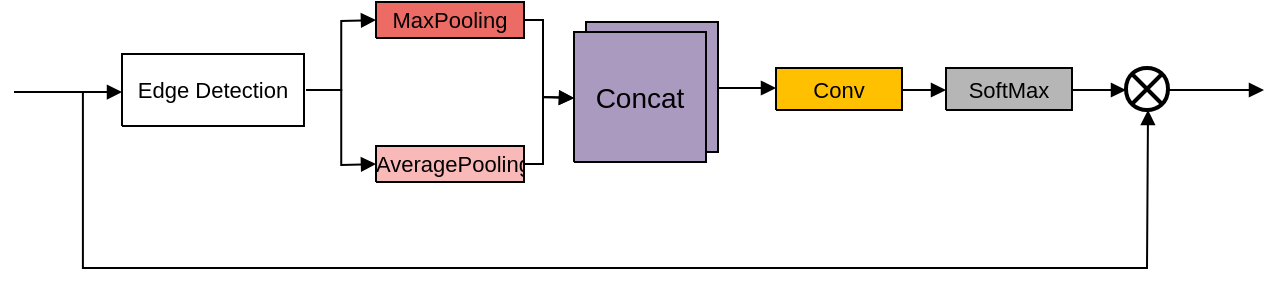<mxfile version="21.4.0" type="github">
  <diagram name="页-1" id="Devt-6vzbEHUXkd9aocY">
    <mxGraphModel dx="782" dy="413" grid="1" gridSize="10" guides="1" tooltips="1" connect="1" arrows="1" fold="1" page="1" pageScale="1" pageWidth="827" pageHeight="1169" math="0" shadow="0">
      <root>
        <mxCell id="0" />
        <mxCell id="1" parent="0" />
        <UserObject label="" tags="Background" id="k5aG_gtcxQqKUkOQ4-xb-1">
          <mxCell style="vsdxID=1;fillColor=none;gradientColor=none;points=[];labelBackgroundColor=none;rounded=0;strokeColor=none;html=1;whiteSpace=wrap;" vertex="1" parent="1">
            <mxGeometry x="175" y="66" width="119" height="41" as="geometry" />
          </mxCell>
        </UserObject>
        <mxCell id="k5aG_gtcxQqKUkOQ4-xb-2" style="vsdxID=2;fillColor=none;gradientColor=none;strokeOpacity=0;shape=stencil(UzV2Ls5ILEhVNTIoLinKz04tz0wpyVA1dlE1MsrMy0gtyiwBslSNXVWNndPyi1LTi/JL81Ig/IJEkEoQKze/DGRCBUSfAUiHkUElMs8NojAnMw+nQkMDPEphkmQpJtoJKAqBDIQPgRx07wOFIEFn7AoA);strokeWidth=0;spacingTop=-3;spacingBottom=-3;spacingLeft=-3;spacingRight=-3;points=[];labelBackgroundColor=none;rounded=0;html=1;whiteSpace=wrap;" vertex="1" parent="k5aG_gtcxQqKUkOQ4-xb-1">
          <mxGeometry width="119" height="41" as="geometry" />
        </mxCell>
        <UserObject label="&lt;div style=&quot;font-size: 1px&quot;&gt;&lt;p style=&quot;text-align:center;margin-left:0;margin-right:0;margin-top:0px;margin-bottom:0px;text-indent:0;vertical-align:middle;direction:ltr;&quot;&gt;&lt;font style=&quot;font-size:11px;font-family:0;color:#000000;direction:ltr;letter-spacing:0px;line-height:120%;opacity:1&quot;&gt;MaxPooling&lt;/font&gt;&lt;/p&gt;&lt;/div&gt;" tags="Background" id="k5aG_gtcxQqKUkOQ4-xb-3">
          <mxCell style="verticalAlign=middle;align=center;overflow=width;vsdxID=3;fillColor=#ed6b65;gradientColor=none;shape=stencil(nZBLDoAgDERP0z3SIyjew0SURgSD+Lu9kMZoXLhwN9O+tukAlrNpJg1SzDH4QW/URgNYgZTkjA4UkwJUgGXng+6DX1zLfmoymdXo17xh5zmRJ6Q42BWCfc2oJfdAr+Yv+AP9Cb7OJ3H/2JG1HNGz/84klThPVCc=);strokeColor=#000000;spacingTop=-3;spacingBottom=-3;spacingLeft=-3;spacingRight=-3;points=[];labelBackgroundColor=none;rounded=0;html=1;whiteSpace=wrap;" vertex="1" parent="1">
            <mxGeometry x="221" y="40" width="74" height="18" as="geometry" />
          </mxCell>
        </UserObject>
        <UserObject label="&lt;div style=&quot;font-size: 1px&quot;&gt;&lt;p style=&quot;text-align:center;margin-left:0;margin-right:0;margin-top:0px;margin-bottom:0px;text-indent:0;vertical-align:middle;direction:ltr;&quot;&gt;&lt;font style=&quot;font-size:11px;font-family:0;color:#000000;direction:ltr;letter-spacing:0px;line-height:120%;opacity:1&quot;&gt;AveragePooling&lt;/font&gt;&lt;/p&gt;&lt;/div&gt;" tags="Background" id="k5aG_gtcxQqKUkOQ4-xb-4">
          <mxCell style="verticalAlign=middle;align=center;overflow=width;vsdxID=4;fillColor=#f9b9b9;gradientColor=none;shape=stencil(nZBLDoAgDERP0z3SIyjew0SURgSD+Lu9kMZoXLhwN9O+tukAlrNpJg1SzDH4QW/URgNYgZTkjA4UkwJUgGXng+6DX1zLfmoymdXo17xh5zmRJ6Q42BWCfc2oJfdAr+Yv+AP9Cb7OJ3H/2JG1HNGz/84klThPVCc=);strokeColor=#000000;spacingTop=-3;spacingBottom=-3;spacingLeft=-3;spacingRight=-3;points=[];labelBackgroundColor=none;rounded=0;html=1;whiteSpace=wrap;" vertex="1" parent="1">
            <mxGeometry x="221" y="112" width="74" height="18" as="geometry" />
          </mxCell>
        </UserObject>
        <UserObject label="&lt;div style=&quot;font-size: 1px&quot;&gt;&lt;p style=&quot;text-align:center;margin-left:0;margin-right:0;margin-top:0px;margin-bottom:0px;text-indent:0;vertical-align:middle;direction:ltr;&quot;&gt;&lt;font style=&quot;font-size:11px;font-family:0;color:#000000;direction:ltr;letter-spacing:0px;line-height:120%;opacity:1&quot;&gt;Conv&lt;/font&gt;&lt;/p&gt;&lt;/div&gt;" tags="Background" id="k5aG_gtcxQqKUkOQ4-xb-5">
          <mxCell style="verticalAlign=middle;align=center;overflow=width;vsdxID=5;fillColor=#ffc000;gradientColor=none;shape=stencil(nZBLDoAgDERP0z3SIyjew0SURgSD+Lu9kMZoXLhwN9O+tukAlrNpJg1SzDH4QW/URgNYgZTkjA4UkwJUgGXng+6DX1zLfmoymdXo17xh5zmRJ6Q42BWCfc2oJfdAr+Yv+AP9Cb7OJ3H/2JG1HNGz/84klThPVCc=);strokeColor=#000000;spacingTop=-3;spacingBottom=-3;spacingLeft=-3;spacingRight=-3;points=[];labelBackgroundColor=none;rounded=0;html=1;whiteSpace=wrap;" vertex="1" parent="1">
            <mxGeometry x="421" y="73" width="63" height="21" as="geometry" />
          </mxCell>
        </UserObject>
        <UserObject label="&lt;div style=&quot;font-size: 1px&quot;&gt;&lt;p style=&quot;text-align:center;margin-left:0;margin-right:0;margin-top:0px;margin-bottom:0px;text-indent:0;vertical-align:middle;direction:ltr;&quot;&gt;&lt;font style=&quot;font-size:11px;font-family:0;color:#000000;direction:ltr;letter-spacing:0px;line-height:120%;opacity:1&quot;&gt;SoftMax&lt;/font&gt;&lt;/p&gt;&lt;/div&gt;" tags="Background" id="k5aG_gtcxQqKUkOQ4-xb-6">
          <mxCell style="verticalAlign=middle;align=center;overflow=width;vsdxID=6;fillColor=#b6b6b6;gradientColor=none;shape=stencil(nZBLDoAgDERP0z3SIyjew0SURgSD+Lu9kMZoXLhwN9O+tukAlrNpJg1SzDH4QW/URgNYgZTkjA4UkwJUgGXng+6DX1zLfmoymdXo17xh5zmRJ6Q42BWCfc2oJfdAr+Yv+AP9Cb7OJ3H/2JG1HNGz/84klThPVCc=);strokeColor=#000000;spacingTop=-3;spacingBottom=-3;spacingLeft=-3;spacingRight=-3;points=[];labelBackgroundColor=none;rounded=0;html=1;whiteSpace=wrap;" vertex="1" parent="1">
            <mxGeometry x="506" y="73" width="63" height="21" as="geometry" />
          </mxCell>
        </UserObject>
        <UserObject label="" tags="Background" id="k5aG_gtcxQqKUkOQ4-xb-7">
          <mxCell style="vsdxID=7;fillColor=none;gradientColor=none;points=[];labelBackgroundColor=none;rounded=0;strokeColor=none;html=1;whiteSpace=wrap;" vertex="1" parent="1">
            <mxGeometry x="320" y="50" width="72" height="70" as="geometry" />
          </mxCell>
        </UserObject>
        <mxCell id="k5aG_gtcxQqKUkOQ4-xb-8" style="vsdxID=8;fillColor=#ab9ac0;gradientColor=none;shape=stencil(nZBLDoAgDERP0z3SIyjew0SURgSD+Lu9kMZoXLhwN9O+tukAlrNpJg1SzDH4QW/URgNYgZTkjA4UkwJUgGXng+6DX1zLfmoymdXo17xh5zmRJ6Q42BWCfc2oJfdAr+Yv+AP9Cb7OJ3H/2JG1HNGz/84klThPVCc=);strokeColor=#000000;spacingTop=-3;spacingBottom=-3;spacingLeft=-3;spacingRight=-3;points=[];labelBackgroundColor=none;rounded=0;html=1;whiteSpace=wrap;" vertex="1" parent="k5aG_gtcxQqKUkOQ4-xb-7">
          <mxGeometry x="6" width="66" height="65" as="geometry" />
        </mxCell>
        <mxCell id="k5aG_gtcxQqKUkOQ4-xb-9" value="&lt;div style=&quot;font-size: 1px&quot;&gt;&lt;p style=&quot;text-align:center;margin-left:0;margin-right:0;margin-top:0px;margin-bottom:0px;text-indent:0;vertical-align:middle;direction:ltr;&quot;&gt;&lt;font style=&quot;font-size:14px;font-family:0;color:#000000;direction:ltr;letter-spacing:0px;line-height:120%;opacity:1&quot;&gt;Concat&lt;/font&gt;&lt;/p&gt;&lt;/div&gt;" style="verticalAlign=middle;align=center;overflow=width;vsdxID=9;fillColor=#ab9ac0;gradientColor=none;shape=stencil(nZBLDoAgDERP0z3SIyjew0SURgSD+Lu9kMZoXLhwN9O+tukAlrNpJg1SzDH4QW/URgNYgZTkjA4UkwJUgGXng+6DX1zLfmoymdXo17xh5zmRJ6Q42BWCfc2oJfdAr+Yv+AP9Cb7OJ3H/2JG1HNGz/84klThPVCc=);strokeColor=#000000;spacingTop=-3;spacingBottom=-3;spacingLeft=-3;spacingRight=-3;points=[];labelBackgroundColor=none;rounded=0;html=1;whiteSpace=wrap;" vertex="1" parent="k5aG_gtcxQqKUkOQ4-xb-7">
          <mxGeometry y="5" width="66" height="65" as="geometry" />
        </mxCell>
        <UserObject label="&lt;div style=&quot;font-size: 1px&quot;&gt;&lt;p style=&quot;text-align:center;margin-left:0;margin-right:0;margin-top:0px;margin-bottom:0px;text-indent:0;vertical-align:middle;direction:ltr;&quot;&gt;&lt;font style=&quot;font-size:11px;font-family:0;color:#000000;direction:ltr;letter-spacing:0px;line-height:120%;opacity:1&quot;&gt;Edge Detection&lt;/font&gt;&lt;/p&gt;&lt;/div&gt;" tags="Background" id="k5aG_gtcxQqKUkOQ4-xb-10">
          <mxCell style="verticalAlign=middle;align=center;overflow=width;vsdxID=10;fillColor=#ffffff;gradientColor=none;shape=stencil(nZBLDoAgDERP0z3SIyjew0SURgSD+Lu9kMZoXLhwN9O+tukAlrNpJg1SzDH4QW/URgNYgZTkjA4UkwJUgGXng+6DX1zLfmoymdXo17xh5zmRJ6Q42BWCfc2oJfdAr+Yv+AP9Cb7OJ3H/2JG1HNGz/84klThPVCc=);strokeColor=#000000;spacingTop=-3;spacingBottom=-3;spacingLeft=-3;spacingRight=-3;points=[];labelBackgroundColor=none;rounded=0;html=1;whiteSpace=wrap;" vertex="1" parent="1">
            <mxGeometry x="94" y="66" width="91" height="36" as="geometry" />
          </mxCell>
        </UserObject>
        <UserObject label="" tags="Background" id="k5aG_gtcxQqKUkOQ4-xb-11">
          <mxCell style="vsdxID=11;fillColor=#FFFFFF;gradientColor=none;shape=stencil(jZLdDoIwDIWfZpeSbY3oPeJ7EBmyiIyMofD2slQC+4ly13N22m9pSiDr66IThNPeaPUQb1mamsCFcC7bWmhp5opATiCrlBZ3rYa2RN0VNmmrp3rZCSP2UdvB6YTqiPKKydugMcrc7FceWJqkJ/RGjh6jS4hHQuCHYA92jS9GBOxhWQT7E9rIdudW3P1tOJPvREefIQFwGlYnSggb/hDCLwWEuVgPopJNg/e0ffcPaLbw+CD/AA==);strokeColor=#000000;strokeWidth=2;spacingTop=-3;spacingBottom=-3;spacingLeft=-3;spacingRight=-3;points=[];labelBackgroundColor=none;rounded=0;html=1;whiteSpace=wrap;" vertex="1" parent="1">
            <mxGeometry x="596" y="73" width="21" height="21" as="geometry" />
          </mxCell>
        </UserObject>
        <UserObject label="" tags="Background" id="k5aG_gtcxQqKUkOQ4-xb-12">
          <mxCell style="vsdxID=12;fillColor=none;gradientColor=none;shape=stencil(jZFRDsIgEERPs58a2I31ALXeo7EoRIWG0lpvL2RtGgkx/ZuZvGWSAagedNsrQDEE7+7qZbqggU6AaKxW3oSogBqg+uq8unk32o593yYyqaeb0gsz34l0geLN7sD2zORl9IzKX/Zrd7LaV0fOZuRMigXCAkQ5RFtqV3wJCsVZrSzU/i19GLtxlSjWMaPJl44R/xI1Hw==);strokeColor=none;strokeWidth=0;spacingTop=-3;spacingBottom=-3;spacingLeft=-3;spacingRight=-3;points=[];labelBackgroundColor=none;rounded=0;html=1;whiteSpace=wrap;" vertex="1" parent="1">
            <mxGeometry x="596" y="73" width="21" height="21" as="geometry" />
          </mxCell>
        </UserObject>
        <UserObject label="" tags="Background" id="k5aG_gtcxQqKUkOQ4-xb-13">
          <mxCell style="vsdxID=13;edgeStyle=none;startArrow=none;endArrow=block;startSize=5;endSize=5;spacingTop=0;spacingBottom=0;spacingLeft=0;spacingRight=0;verticalAlign=middle;html=1;labelBackgroundColor=#ffffff;rounded=0;exitX=1;exitY=0.5;exitDx=0;exitDy=0;exitPerimeter=0;entryX=0;entryY=0.508;entryDx=0;entryDy=0;entryPerimeter=0;" edge="1" parent="1" source="k5aG_gtcxQqKUkOQ4-xb-4" target="k5aG_gtcxQqKUkOQ4-xb-9">
            <mxGeometry relative="1" as="geometry">
              <mxPoint x="-10" y="87" as="offset" />
              <Array as="points">
                <mxPoint x="304.5" y="121" />
                <mxPoint x="304.5" y="87.5" />
              </Array>
            </mxGeometry>
          </mxCell>
        </UserObject>
        <UserObject label="" tags="Background" id="k5aG_gtcxQqKUkOQ4-xb-14">
          <mxCell style="vsdxID=14;edgeStyle=none;startArrow=none;endArrow=block;startSize=5;endSize=5;spacingTop=0;spacingBottom=0;spacingLeft=0;spacingRight=0;verticalAlign=middle;html=1;labelBackgroundColor=#ffffff;rounded=0;exitX=1;exitY=0.508;exitDx=0;exitDy=0;exitPerimeter=0;entryX=0;entryY=0.476;entryDx=0;entryDy=0;entryPerimeter=0;" edge="1" parent="1" source="k5aG_gtcxQqKUkOQ4-xb-8" target="k5aG_gtcxQqKUkOQ4-xb-5">
            <mxGeometry relative="1" as="geometry">
              <mxPoint x="-14" y="102" as="offset" />
              <Array as="points">
                <mxPoint x="406.44" y="83" />
                <mxPoint x="406.44" y="83" />
              </Array>
            </mxGeometry>
          </mxCell>
        </UserObject>
        <UserObject label="" tags="Background" id="k5aG_gtcxQqKUkOQ4-xb-15">
          <mxCell style="vsdxID=15;edgeStyle=none;startArrow=none;endArrow=block;startSize=5;endSize=5;spacingTop=0;spacingBottom=0;spacingLeft=0;spacingRight=0;verticalAlign=middle;html=1;labelBackgroundColor=#ffffff;rounded=0;exitX=1.011;exitY=0.5;exitDx=0;exitDy=0;exitPerimeter=0;entryX=0;entryY=0.5;entryDx=0;entryDy=0;entryPerimeter=0;" edge="1" parent="1" source="k5aG_gtcxQqKUkOQ4-xb-10" target="k5aG_gtcxQqKUkOQ4-xb-3">
            <mxGeometry relative="1" as="geometry">
              <mxPoint x="-18" y="84" as="offset" />
              <Array as="points">
                <mxPoint x="203.62" y="84" />
                <mxPoint x="203.62" y="49.5" />
              </Array>
            </mxGeometry>
          </mxCell>
        </UserObject>
        <mxCell id="k5aG_gtcxQqKUkOQ4-xb-16" vertex="1" parent="1">
          <mxGeometry x="40" y="85" as="geometry" />
        </mxCell>
        <UserObject label="" tags="Background" id="k5aG_gtcxQqKUkOQ4-xb-17">
          <mxCell style="vsdxID=16;edgeStyle=none;startArrow=none;endArrow=block;startSize=5;endSize=5;spacingTop=0;spacingBottom=0;spacingLeft=0;spacingRight=0;verticalAlign=middle;html=1;labelBackgroundColor=#ffffff;rounded=0;entryX=0;entryY=0.528;entryDx=0;entryDy=0;entryPerimeter=0;" edge="1" parent="1" source="k5aG_gtcxQqKUkOQ4-xb-16" target="k5aG_gtcxQqKUkOQ4-xb-10">
            <mxGeometry relative="1" as="geometry">
              <mxPoint x="-27" y="102" as="offset" />
              <Array as="points">
                <mxPoint x="67.44" y="85" />
                <mxPoint x="67.44" y="85" />
              </Array>
            </mxGeometry>
          </mxCell>
        </UserObject>
        <mxCell id="k5aG_gtcxQqKUkOQ4-xb-18" vertex="1" parent="1">
          <mxGeometry x="665" y="84" as="geometry" />
        </mxCell>
        <UserObject label="" tags="Background" id="k5aG_gtcxQqKUkOQ4-xb-19">
          <mxCell style="vsdxID=17;edgeStyle=none;startArrow=none;endArrow=block;startSize=5;endSize=5;spacingTop=0;spacingBottom=0;spacingLeft=0;spacingRight=0;verticalAlign=middle;html=1;labelBackgroundColor=#ffffff;rounded=0;exitX=1;exitY=0.524;exitDx=0;exitDy=0;exitPerimeter=0;" edge="1" parent="1" source="k5aG_gtcxQqKUkOQ4-xb-11" target="k5aG_gtcxQqKUkOQ4-xb-18">
            <mxGeometry relative="1" as="geometry">
              <mxPoint x="-24" y="102" as="offset" />
              <Array as="points">
                <mxPoint x="640.75" y="84" />
                <mxPoint x="640.75" y="84" />
              </Array>
            </mxGeometry>
          </mxCell>
        </UserObject>
        <UserObject label="" tags="Background" id="k5aG_gtcxQqKUkOQ4-xb-20">
          <mxCell style="vsdxID=18;edgeStyle=none;startArrow=none;endArrow=block;startSize=5;endSize=5;spacingTop=0;spacingBottom=0;spacingLeft=0;spacingRight=0;verticalAlign=middle;html=1;labelBackgroundColor=#ffffff;rounded=0;exitX=1;exitY=0.524;exitDx=0;exitDy=0;exitPerimeter=0;entryX=0;entryY=0.524;entryDx=0;entryDy=0;entryPerimeter=0;" edge="1" parent="1" source="k5aG_gtcxQqKUkOQ4-xb-6" target="k5aG_gtcxQqKUkOQ4-xb-11">
            <mxGeometry relative="1" as="geometry">
              <mxPoint x="-14" y="102" as="offset" />
              <Array as="points">
                <mxPoint x="582.69" y="84" />
                <mxPoint x="582.69" y="84" />
              </Array>
            </mxGeometry>
          </mxCell>
        </UserObject>
        <UserObject label="" tags="Background" id="k5aG_gtcxQqKUkOQ4-xb-21">
          <mxCell style="vsdxID=19;edgeStyle=none;startArrow=none;endArrow=block;startSize=5;endSize=5;spacingTop=0;spacingBottom=0;spacingLeft=0;spacingRight=0;verticalAlign=middle;html=1;labelBackgroundColor=#ffffff;rounded=0;exitX=1;exitY=0.5;exitDx=0;exitDy=0;exitPerimeter=0;entryX=0;entryY=0.508;entryDx=0;entryDy=0;entryPerimeter=0;" edge="1" parent="1" source="k5aG_gtcxQqKUkOQ4-xb-3" target="k5aG_gtcxQqKUkOQ4-xb-9">
            <mxGeometry relative="1" as="geometry">
              <mxPoint x="-10" y="117" as="offset" />
              <Array as="points">
                <mxPoint x="304.5" y="49" />
                <mxPoint x="304.5" y="87.5" />
              </Array>
            </mxGeometry>
          </mxCell>
        </UserObject>
        <mxCell id="k5aG_gtcxQqKUkOQ4-xb-22" vertex="1" parent="1">
          <mxGeometry x="58" y="85" as="geometry" />
        </mxCell>
        <UserObject label="" tags="Background" id="k5aG_gtcxQqKUkOQ4-xb-23">
          <mxCell style="vsdxID=20;edgeStyle=none;startArrow=none;endArrow=block;startSize=5;endSize=5;spacingTop=0;spacingBottom=0;spacingLeft=0;spacingRight=0;verticalAlign=middle;html=1;labelBackgroundColor=#ffffff;rounded=0;entryX=0.524;entryY=1;entryDx=0;entryDy=0;entryPerimeter=0;" edge="1" parent="1" source="k5aG_gtcxQqKUkOQ4-xb-22" target="k5aG_gtcxQqKUkOQ4-xb-11">
            <mxGeometry relative="1" as="geometry">
              <mxPoint x="-270" y="23" as="offset" />
              <Array as="points">
                <mxPoint x="74.45" y="85" />
                <mxPoint x="74.45" y="172.97" />
                <mxPoint x="606.5" y="172.97" />
              </Array>
            </mxGeometry>
          </mxCell>
        </UserObject>
        <UserObject label="" tags="Background" id="k5aG_gtcxQqKUkOQ4-xb-24">
          <mxCell style="vsdxID=21;edgeStyle=none;startArrow=none;endArrow=block;startSize=5;endSize=5;spacingTop=0;spacingBottom=0;spacingLeft=0;spacingRight=0;verticalAlign=middle;html=1;labelBackgroundColor=#ffffff;rounded=0;exitX=1;exitY=0.524;exitDx=0;exitDy=0;exitPerimeter=0;entryX=0;entryY=0.524;entryDx=0;entryDy=0;entryPerimeter=0;" edge="1" parent="1" source="k5aG_gtcxQqKUkOQ4-xb-5" target="k5aG_gtcxQqKUkOQ4-xb-6">
            <mxGeometry relative="1" as="geometry">
              <mxPoint x="-11" y="102" as="offset" />
              <Array as="points">
                <mxPoint x="495" y="84" />
                <mxPoint x="495" y="84" />
              </Array>
            </mxGeometry>
          </mxCell>
        </UserObject>
        <UserObject label="" tags="Background" id="k5aG_gtcxQqKUkOQ4-xb-25">
          <mxCell style="vsdxID=22;edgeStyle=none;startArrow=none;endArrow=block;startSize=5;endSize=5;spacingTop=0;spacingBottom=0;spacingLeft=0;spacingRight=0;verticalAlign=middle;html=1;labelBackgroundColor=#ffffff;rounded=0;exitX=1.011;exitY=0.5;exitDx=0;exitDy=0;exitPerimeter=0;entryX=0;entryY=0.5;entryDx=0;entryDy=0;entryPerimeter=0;" edge="1" parent="1" source="k5aG_gtcxQqKUkOQ4-xb-10" target="k5aG_gtcxQqKUkOQ4-xb-4">
            <mxGeometry relative="1" as="geometry">
              <mxPoint x="-18" y="120" as="offset" />
              <Array as="points">
                <mxPoint x="203.62" y="84" />
                <mxPoint x="203.62" y="121.5" />
              </Array>
            </mxGeometry>
          </mxCell>
        </UserObject>
      </root>
    </mxGraphModel>
  </diagram>
</mxfile>
